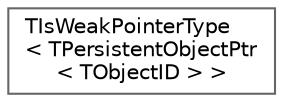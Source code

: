 digraph "Graphical Class Hierarchy"
{
 // INTERACTIVE_SVG=YES
 // LATEX_PDF_SIZE
  bgcolor="transparent";
  edge [fontname=Helvetica,fontsize=10,labelfontname=Helvetica,labelfontsize=10];
  node [fontname=Helvetica,fontsize=10,shape=box,height=0.2,width=0.4];
  rankdir="LR";
  Node0 [id="Node000000",label="TIsWeakPointerType\l\< TPersistentObjectPtr\l\< TObjectID \> \>",height=0.2,width=0.4,color="grey40", fillcolor="white", style="filled",URL="$d6/df4/structTIsWeakPointerType_3_01TPersistentObjectPtr_3_01TObjectID_01_4_01_4.html",tooltip=" "];
}
